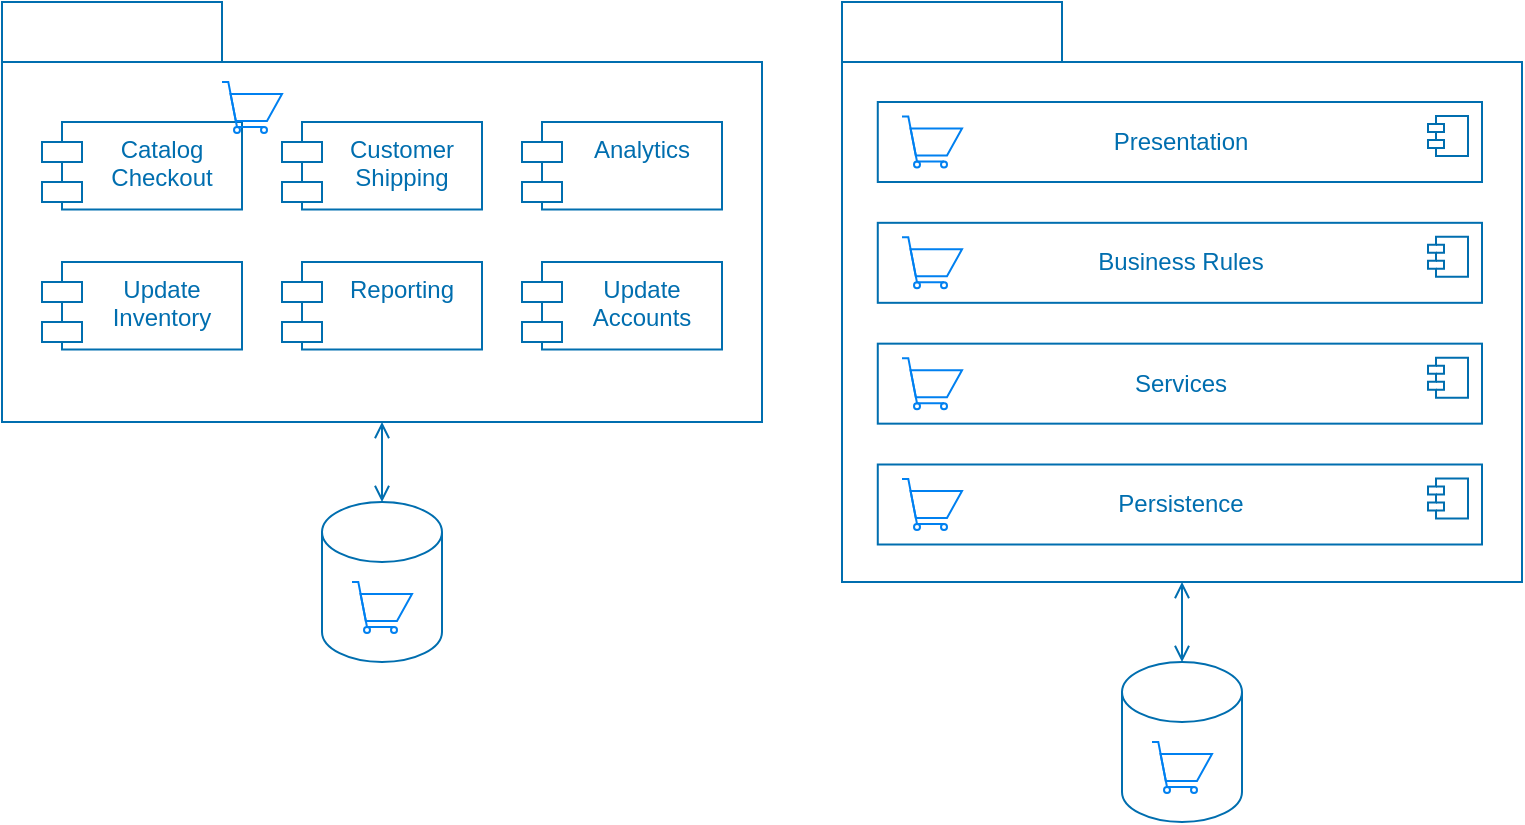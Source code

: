 <mxfile>
    <diagram id="_OcyStnqIV_vSM9sX_qs" name="Page-1">
        <mxGraphModel dx="590" dy="542" grid="1" gridSize="10" guides="1" tooltips="1" connect="1" arrows="1" fold="1" page="1" pageScale="1" pageWidth="850" pageHeight="1100" math="0" shadow="0">
            <root>
                <mxCell id="0"/>
                <mxCell id="1" parent="0"/>
                <mxCell id="11" style="edgeStyle=none;html=1;exitX=0.5;exitY=1;exitDx=0;exitDy=0;exitPerimeter=0;fontColor=#006EAF;fillColor=#1ba1e2;strokeColor=#006EAF;startArrow=open;startFill=0;endArrow=open;endFill=0;" parent="1" source="8" target="10" edge="1">
                    <mxGeometry relative="1" as="geometry"/>
                </mxCell>
                <mxCell id="8" value="" style="shape=folder;fontStyle=1;tabWidth=110;tabHeight=30;tabPosition=left;html=1;boundedLbl=1;labelInHeader=1;container=1;collapsible=0;fontColor=#006EAF;fillColor=none;strokeColor=#006EAF;" parent="1" vertex="1">
                    <mxGeometry x="40" y="40" width="380" height="210" as="geometry"/>
                </mxCell>
                <mxCell id="9" value="" style="html=1;strokeColor=none;resizeWidth=1;resizeHeight=1;fillColor=none;part=1;connectable=0;allowArrows=0;deletable=0;fontColor=#006EAF;" parent="8" vertex="1">
                    <mxGeometry width="380" height="180" relative="1" as="geometry">
                        <mxPoint y="30" as="offset"/>
                    </mxGeometry>
                </mxCell>
                <mxCell id="2" value="Catalog&#10;Checkout" style="shape=module;align=left;spacingLeft=20;align=center;verticalAlign=top;fillColor=none;fontColor=#006EAF;strokeColor=#006EAF;" parent="8" vertex="1">
                    <mxGeometry x="20" y="60.005" width="100" height="43.75" as="geometry"/>
                </mxCell>
                <mxCell id="3" value="Customer&#10;Shipping" style="shape=module;align=left;spacingLeft=20;align=center;verticalAlign=top;fillColor=none;fontColor=#006EAF;strokeColor=#006EAF;" parent="8" vertex="1">
                    <mxGeometry x="140" y="60.005" width="100" height="43.75" as="geometry"/>
                </mxCell>
                <mxCell id="4" value="Analytics" style="shape=module;align=left;spacingLeft=20;align=center;verticalAlign=top;fillColor=none;fontColor=#006EAF;strokeColor=#006EAF;" parent="8" vertex="1">
                    <mxGeometry x="260" y="60.005" width="100" height="43.75" as="geometry"/>
                </mxCell>
                <mxCell id="5" value="Update&#10;Inventory" style="shape=module;align=left;spacingLeft=20;align=center;verticalAlign=top;fillColor=none;fontColor=#006EAF;strokeColor=#006EAF;" parent="8" vertex="1">
                    <mxGeometry x="20" y="130.005" width="100" height="43.75" as="geometry"/>
                </mxCell>
                <mxCell id="6" value="Reporting" style="shape=module;align=left;spacingLeft=20;align=center;verticalAlign=top;fillColor=none;fontColor=#006EAF;strokeColor=#006EAF;" parent="8" vertex="1">
                    <mxGeometry x="140" y="130.005" width="100" height="43.75" as="geometry"/>
                </mxCell>
                <mxCell id="7" value="Update&#10;Accounts" style="shape=module;align=left;spacingLeft=20;align=center;verticalAlign=top;fillColor=none;fontColor=#006EAF;strokeColor=#006EAF;" parent="8" vertex="1">
                    <mxGeometry x="260" y="130.005" width="100" height="43.75" as="geometry"/>
                </mxCell>
                <mxCell id="12" value="" style="html=1;verticalLabelPosition=bottom;align=center;labelBackgroundColor=#ffffff;verticalAlign=top;strokeWidth=1;strokeColor=#0080F0;shadow=0;dashed=0;shape=mxgraph.ios7.icons.shopping_cart;fillColor=none;" parent="8" vertex="1">
                    <mxGeometry x="110" y="40.0" width="30" height="25.5" as="geometry"/>
                </mxCell>
                <mxCell id="10" value="" style="shape=cylinder3;whiteSpace=wrap;html=1;boundedLbl=1;backgroundOutline=1;size=15;fontColor=#ffffff;fillColor=none;strokeColor=#006EAF;" parent="1" vertex="1">
                    <mxGeometry x="200" y="290" width="60" height="80" as="geometry"/>
                </mxCell>
                <mxCell id="13" value="" style="html=1;verticalLabelPosition=bottom;align=center;labelBackgroundColor=#ffffff;verticalAlign=top;strokeWidth=1;strokeColor=#0080F0;shadow=0;dashed=0;shape=mxgraph.ios7.icons.shopping_cart;fillColor=none;" parent="1" vertex="1">
                    <mxGeometry x="215" y="330" width="30" height="25.5" as="geometry"/>
                </mxCell>
                <mxCell id="14" style="edgeStyle=none;html=1;exitX=0.5;exitY=1;exitDx=0;exitDy=0;exitPerimeter=0;fontColor=#006EAF;fillColor=#1ba1e2;strokeColor=#006EAF;startArrow=open;startFill=0;endArrow=open;endFill=0;" parent="1" source="15" target="29" edge="1">
                    <mxGeometry relative="1" as="geometry"/>
                </mxCell>
                <mxCell id="15" value="" style="shape=folder;fontStyle=1;tabWidth=110;tabHeight=30;tabPosition=left;html=1;boundedLbl=1;labelInHeader=1;container=1;collapsible=0;fontColor=#006EAF;fillColor=none;strokeColor=#006EAF;" parent="1" vertex="1">
                    <mxGeometry x="460" y="40" width="340" height="290" as="geometry"/>
                </mxCell>
                <mxCell id="16" value="" style="html=1;strokeColor=none;resizeWidth=1;resizeHeight=1;fillColor=none;part=1;connectable=0;allowArrows=0;deletable=0;fontColor=#006EAF;" parent="15" vertex="1">
                    <mxGeometry width="340" height="265.833" relative="1" as="geometry">
                        <mxPoint y="30" as="offset"/>
                    </mxGeometry>
                </mxCell>
                <mxCell id="17" value="Presentation" style="html=1;dropTarget=0;fillColor=none;fontColor=#006EAF;strokeColor=#006EAF;" parent="15" vertex="1">
                    <mxGeometry x="17.89" y="50" width="302.11" height="40" as="geometry"/>
                </mxCell>
                <mxCell id="18" value="" style="shape=module;jettyWidth=8;jettyHeight=4;fillColor=none;fontColor=#ffffff;strokeColor=#006EAF;" parent="17" vertex="1">
                    <mxGeometry x="1" width="20" height="20" relative="1" as="geometry">
                        <mxPoint x="-27" y="7" as="offset"/>
                    </mxGeometry>
                </mxCell>
                <mxCell id="19" value="Persistence" style="html=1;dropTarget=0;fillColor=none;fontColor=#006EAF;strokeColor=#006EAF;" parent="15" vertex="1">
                    <mxGeometry x="17.89" y="231.25" width="302.11" height="40" as="geometry"/>
                </mxCell>
                <mxCell id="20" value="" style="shape=module;jettyWidth=8;jettyHeight=4;fillColor=none;fontColor=#ffffff;strokeColor=#006EAF;" parent="19" vertex="1">
                    <mxGeometry x="1" width="20" height="20" relative="1" as="geometry">
                        <mxPoint x="-27" y="7" as="offset"/>
                    </mxGeometry>
                </mxCell>
                <mxCell id="21" value="Services" style="html=1;dropTarget=0;fillColor=none;fontColor=#006EAF;strokeColor=#006EAF;" parent="15" vertex="1">
                    <mxGeometry x="17.89" y="170.83" width="302.11" height="40" as="geometry"/>
                </mxCell>
                <mxCell id="22" value="" style="shape=module;jettyWidth=8;jettyHeight=4;fillColor=none;fontColor=#ffffff;strokeColor=#006EAF;" parent="21" vertex="1">
                    <mxGeometry x="1" width="20" height="20" relative="1" as="geometry">
                        <mxPoint x="-27" y="7" as="offset"/>
                    </mxGeometry>
                </mxCell>
                <mxCell id="23" value="Business Rules" style="html=1;dropTarget=0;fillColor=none;fontColor=#006EAF;strokeColor=#006EAF;" parent="15" vertex="1">
                    <mxGeometry x="17.89" y="110.41" width="302.11" height="40" as="geometry"/>
                </mxCell>
                <mxCell id="24" value="" style="shape=module;jettyWidth=8;jettyHeight=4;fillColor=none;fontColor=#ffffff;strokeColor=#006EAF;" parent="23" vertex="1">
                    <mxGeometry x="1" width="20" height="20" relative="1" as="geometry">
                        <mxPoint x="-27" y="7" as="offset"/>
                    </mxGeometry>
                </mxCell>
                <mxCell id="25" value="" style="html=1;verticalLabelPosition=bottom;align=center;labelBackgroundColor=#ffffff;verticalAlign=top;strokeWidth=1;strokeColor=#0080F0;shadow=0;dashed=0;shape=mxgraph.ios7.icons.shopping_cart;fillColor=none;" parent="15" vertex="1">
                    <mxGeometry x="30" y="57.25" width="30" height="25.5" as="geometry"/>
                </mxCell>
                <mxCell id="26" value="" style="html=1;verticalLabelPosition=bottom;align=center;labelBackgroundColor=#ffffff;verticalAlign=top;strokeWidth=1;strokeColor=#0080F0;shadow=0;dashed=0;shape=mxgraph.ios7.icons.shopping_cart;fillColor=none;" parent="15" vertex="1">
                    <mxGeometry x="30" y="117.66" width="30" height="25.5" as="geometry"/>
                </mxCell>
                <mxCell id="27" value="" style="html=1;verticalLabelPosition=bottom;align=center;labelBackgroundColor=#ffffff;verticalAlign=top;strokeWidth=1;strokeColor=#0080F0;shadow=0;dashed=0;shape=mxgraph.ios7.icons.shopping_cart;fillColor=none;" parent="15" vertex="1">
                    <mxGeometry x="30" y="178.08" width="30" height="25.5" as="geometry"/>
                </mxCell>
                <mxCell id="28" value="" style="html=1;verticalLabelPosition=bottom;align=center;labelBackgroundColor=#ffffff;verticalAlign=top;strokeWidth=1;strokeColor=#0080F0;shadow=0;dashed=0;shape=mxgraph.ios7.icons.shopping_cart;fillColor=none;" parent="15" vertex="1">
                    <mxGeometry x="30" y="238.5" width="30" height="25.5" as="geometry"/>
                </mxCell>
                <mxCell id="29" value="" style="shape=cylinder3;whiteSpace=wrap;html=1;boundedLbl=1;backgroundOutline=1;size=15;fontColor=#ffffff;fillColor=none;strokeColor=#006EAF;" parent="1" vertex="1">
                    <mxGeometry x="600" y="370" width="60" height="80" as="geometry"/>
                </mxCell>
                <mxCell id="30" value="" style="html=1;verticalLabelPosition=bottom;align=center;labelBackgroundColor=#ffffff;verticalAlign=top;strokeWidth=1;strokeColor=#0080F0;shadow=0;dashed=0;shape=mxgraph.ios7.icons.shopping_cart;fillColor=none;" parent="1" vertex="1">
                    <mxGeometry x="615" y="410" width="30" height="25.5" as="geometry"/>
                </mxCell>
            </root>
        </mxGraphModel>
    </diagram>
</mxfile>